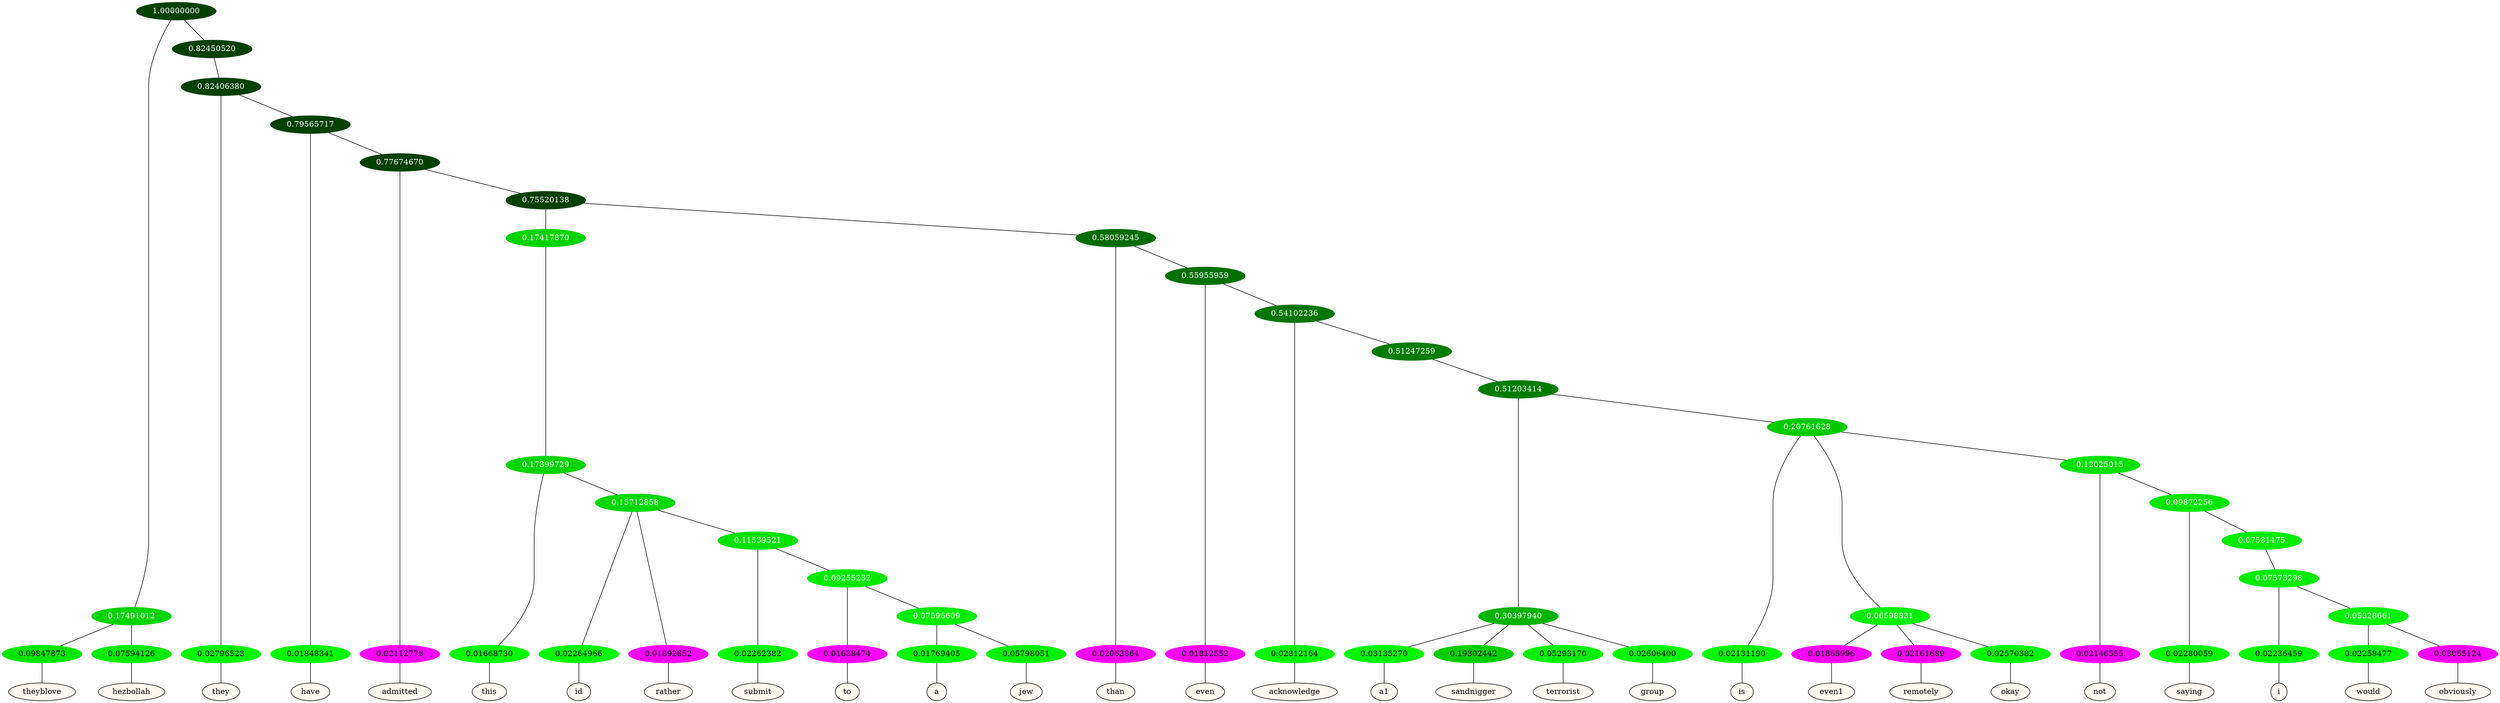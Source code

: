graph {
	node [format=png height=0.15 nodesep=0.001 ordering=out overlap=prism overlap_scaling=0.01 ranksep=0.001 ratio=0.2 style=filled width=0.15]
	{
		rank=same
		a_w_3 [label=theyblove color=black fillcolor=floralwhite style="filled,solid"]
		a_w_4 [label=hezbollah color=black fillcolor=floralwhite style="filled,solid"]
		a_w_6 [label=they color=black fillcolor=floralwhite style="filled,solid"]
		a_w_8 [label=have color=black fillcolor=floralwhite style="filled,solid"]
		a_w_10 [label=admitted color=black fillcolor=floralwhite style="filled,solid"]
		a_w_17 [label=this color=black fillcolor=floralwhite style="filled,solid"]
		a_w_21 [label=id color=black fillcolor=floralwhite style="filled,solid"]
		a_w_22 [label=rather color=black fillcolor=floralwhite style="filled,solid"]
		a_w_26 [label=submit color=black fillcolor=floralwhite style="filled,solid"]
		a_w_29 [label=to color=black fillcolor=floralwhite style="filled,solid"]
		a_w_33 [label=a color=black fillcolor=floralwhite style="filled,solid"]
		a_w_34 [label=jew color=black fillcolor=floralwhite style="filled,solid"]
		a_w_15 [label=than color=black fillcolor=floralwhite style="filled,solid"]
		a_w_19 [label=even color=black fillcolor=floralwhite style="filled,solid"]
		a_w_24 [label=acknowledge color=black fillcolor=floralwhite style="filled,solid"]
		a_w_35 [label=a1 color=black fillcolor=floralwhite style="filled,solid"]
		a_w_36 [label=sandnigger color=black fillcolor=floralwhite style="filled,solid"]
		a_w_37 [label=terrorist color=black fillcolor=floralwhite style="filled,solid"]
		a_w_38 [label=group color=black fillcolor=floralwhite style="filled,solid"]
		a_w_39 [label=is color=black fillcolor=floralwhite style="filled,solid"]
		a_w_42 [label=even1 color=black fillcolor=floralwhite style="filled,solid"]
		a_w_43 [label=remotely color=black fillcolor=floralwhite style="filled,solid"]
		a_w_44 [label=okay color=black fillcolor=floralwhite style="filled,solid"]
		a_w_45 [label=not color=black fillcolor=floralwhite style="filled,solid"]
		a_w_47 [label=saying color=black fillcolor=floralwhite style="filled,solid"]
		a_w_50 [label=i color=black fillcolor=floralwhite style="filled,solid"]
		a_w_52 [label=would color=black fillcolor=floralwhite style="filled,solid"]
		a_w_53 [label=obviously color=black fillcolor=floralwhite style="filled,solid"]
	}
	a_n_3 -- a_w_3
	a_n_4 -- a_w_4
	a_n_6 -- a_w_6
	a_n_8 -- a_w_8
	a_n_10 -- a_w_10
	a_n_17 -- a_w_17
	a_n_21 -- a_w_21
	a_n_22 -- a_w_22
	a_n_26 -- a_w_26
	a_n_29 -- a_w_29
	a_n_33 -- a_w_33
	a_n_34 -- a_w_34
	a_n_15 -- a_w_15
	a_n_19 -- a_w_19
	a_n_24 -- a_w_24
	a_n_35 -- a_w_35
	a_n_36 -- a_w_36
	a_n_37 -- a_w_37
	a_n_38 -- a_w_38
	a_n_39 -- a_w_39
	a_n_42 -- a_w_42
	a_n_43 -- a_w_43
	a_n_44 -- a_w_44
	a_n_45 -- a_w_45
	a_n_47 -- a_w_47
	a_n_50 -- a_w_50
	a_n_52 -- a_w_52
	a_n_53 -- a_w_53
	{
		rank=same
		a_n_3 [label=0.09847873 color="0.334 1.000 0.902" fontcolor=black]
		a_n_4 [label=0.07594126 color="0.334 1.000 0.924" fontcolor=black]
		a_n_6 [label=0.02796523 color="0.334 1.000 0.972" fontcolor=black]
		a_n_8 [label=0.01848341 color="0.334 1.000 0.982" fontcolor=black]
		a_n_10 [label=0.02112778 color="0.835 1.000 0.979" fontcolor=black]
		a_n_17 [label=0.01668730 color="0.334 1.000 0.983" fontcolor=black]
		a_n_21 [label=0.02264966 color="0.334 1.000 0.977" fontcolor=black]
		a_n_22 [label=0.01892652 color="0.835 1.000 0.981" fontcolor=black]
		a_n_26 [label=0.02262382 color="0.334 1.000 0.977" fontcolor=black]
		a_n_29 [label=0.01638474 color="0.835 1.000 0.984" fontcolor=black]
		a_n_33 [label=0.01769405 color="0.334 1.000 0.982" fontcolor=black]
		a_n_34 [label=0.05798051 color="0.334 1.000 0.942" fontcolor=black]
		a_n_15 [label=0.02063864 color="0.835 1.000 0.979" fontcolor=black]
		a_n_19 [label=0.01812552 color="0.835 1.000 0.982" fontcolor=black]
		a_n_24 [label=0.02812164 color="0.334 1.000 0.972" fontcolor=black]
		a_n_35 [label=0.03135270 color="0.334 1.000 0.969" fontcolor=black]
		a_n_36 [label=0.19302442 color="0.334 1.000 0.807" fontcolor=black]
		a_n_37 [label=0.05293170 color="0.334 1.000 0.947" fontcolor=black]
		a_n_38 [label=0.02606400 color="0.334 1.000 0.974" fontcolor=black]
		a_n_39 [label=0.02131190 color="0.334 1.000 0.979" fontcolor=black]
		a_n_42 [label=0.01865996 color="0.835 1.000 0.981" fontcolor=black]
		a_n_43 [label=0.02161689 color="0.835 1.000 0.978" fontcolor=black]
		a_n_44 [label=0.02570382 color="0.334 1.000 0.974" fontcolor=black]
		a_n_45 [label=0.02146555 color="0.835 1.000 0.979" fontcolor=black]
		a_n_47 [label=0.02280059 color="0.334 1.000 0.977" fontcolor=black]
		a_n_50 [label=0.02236459 color="0.334 1.000 0.978" fontcolor=black]
		a_n_52 [label=0.02258477 color="0.334 1.000 0.977" fontcolor=black]
		a_n_53 [label=0.03065124 color="0.835 1.000 0.969" fontcolor=black]
	}
	a_n_0 [label=1.00000000 color="0.334 1.000 0.250" fontcolor=grey99]
	a_n_1 [label=0.17491012 color="0.334 1.000 0.825" fontcolor=grey99]
	a_n_0 -- a_n_1
	a_n_2 [label=0.82450520 color="0.334 1.000 0.250" fontcolor=grey99]
	a_n_0 -- a_n_2
	a_n_1 -- a_n_3
	a_n_1 -- a_n_4
	a_n_5 [label=0.82406380 color="0.334 1.000 0.250" fontcolor=grey99]
	a_n_2 -- a_n_5
	a_n_5 -- a_n_6
	a_n_7 [label=0.79565717 color="0.334 1.000 0.250" fontcolor=grey99]
	a_n_5 -- a_n_7
	a_n_7 -- a_n_8
	a_n_9 [label=0.77674670 color="0.334 1.000 0.250" fontcolor=grey99]
	a_n_7 -- a_n_9
	a_n_9 -- a_n_10
	a_n_11 [label=0.75520138 color="0.334 1.000 0.250" fontcolor=grey99]
	a_n_9 -- a_n_11
	a_n_12 [label=0.17417870 color="0.334 1.000 0.826" fontcolor=grey99]
	a_n_11 -- a_n_12
	a_n_13 [label=0.58059245 color="0.334 1.000 0.419" fontcolor=grey99]
	a_n_11 -- a_n_13
	a_n_14 [label=0.17399729 color="0.334 1.000 0.826" fontcolor=grey99]
	a_n_12 -- a_n_14
	a_n_13 -- a_n_15
	a_n_16 [label=0.55955959 color="0.334 1.000 0.440" fontcolor=grey99]
	a_n_13 -- a_n_16
	a_n_14 -- a_n_17
	a_n_18 [label=0.15712858 color="0.334 1.000 0.843" fontcolor=grey99]
	a_n_14 -- a_n_18
	a_n_16 -- a_n_19
	a_n_20 [label=0.54102236 color="0.334 1.000 0.459" fontcolor=grey99]
	a_n_16 -- a_n_20
	a_n_18 -- a_n_21
	a_n_18 -- a_n_22
	a_n_23 [label=0.11539521 color="0.334 1.000 0.885" fontcolor=grey99]
	a_n_18 -- a_n_23
	a_n_20 -- a_n_24
	a_n_25 [label=0.51247259 color="0.334 1.000 0.488" fontcolor=grey99]
	a_n_20 -- a_n_25
	a_n_23 -- a_n_26
	a_n_27 [label=0.09255232 color="0.334 1.000 0.907" fontcolor=grey99]
	a_n_23 -- a_n_27
	a_n_28 [label=0.51203414 color="0.334 1.000 0.488" fontcolor=grey99]
	a_n_25 -- a_n_28
	a_n_27 -- a_n_29
	a_n_30 [label=0.07596609 color="0.334 1.000 0.924" fontcolor=grey99]
	a_n_27 -- a_n_30
	a_n_31 [label=0.30397940 color="0.334 1.000 0.696" fontcolor=grey99]
	a_n_28 -- a_n_31
	a_n_32 [label=0.20761628 color="0.334 1.000 0.792" fontcolor=grey99]
	a_n_28 -- a_n_32
	a_n_30 -- a_n_33
	a_n_30 -- a_n_34
	a_n_31 -- a_n_35
	a_n_31 -- a_n_36
	a_n_31 -- a_n_37
	a_n_31 -- a_n_38
	a_n_32 -- a_n_39
	a_n_40 [label=0.06598831 color="0.334 1.000 0.934" fontcolor=grey99]
	a_n_32 -- a_n_40
	a_n_41 [label=0.12025015 color="0.334 1.000 0.880" fontcolor=grey99]
	a_n_32 -- a_n_41
	a_n_40 -- a_n_42
	a_n_40 -- a_n_43
	a_n_40 -- a_n_44
	a_n_41 -- a_n_45
	a_n_46 [label=0.09872256 color="0.334 1.000 0.901" fontcolor=grey99]
	a_n_41 -- a_n_46
	a_n_46 -- a_n_47
	a_n_48 [label=0.07581475 color="0.334 1.000 0.924" fontcolor=grey99]
	a_n_46 -- a_n_48
	a_n_49 [label=0.07573298 color="0.334 1.000 0.924" fontcolor=grey99]
	a_n_48 -- a_n_49
	a_n_49 -- a_n_50
	a_n_51 [label=0.05328661 color="0.334 1.000 0.947" fontcolor=grey99]
	a_n_49 -- a_n_51
	a_n_51 -- a_n_52
	a_n_51 -- a_n_53
}
